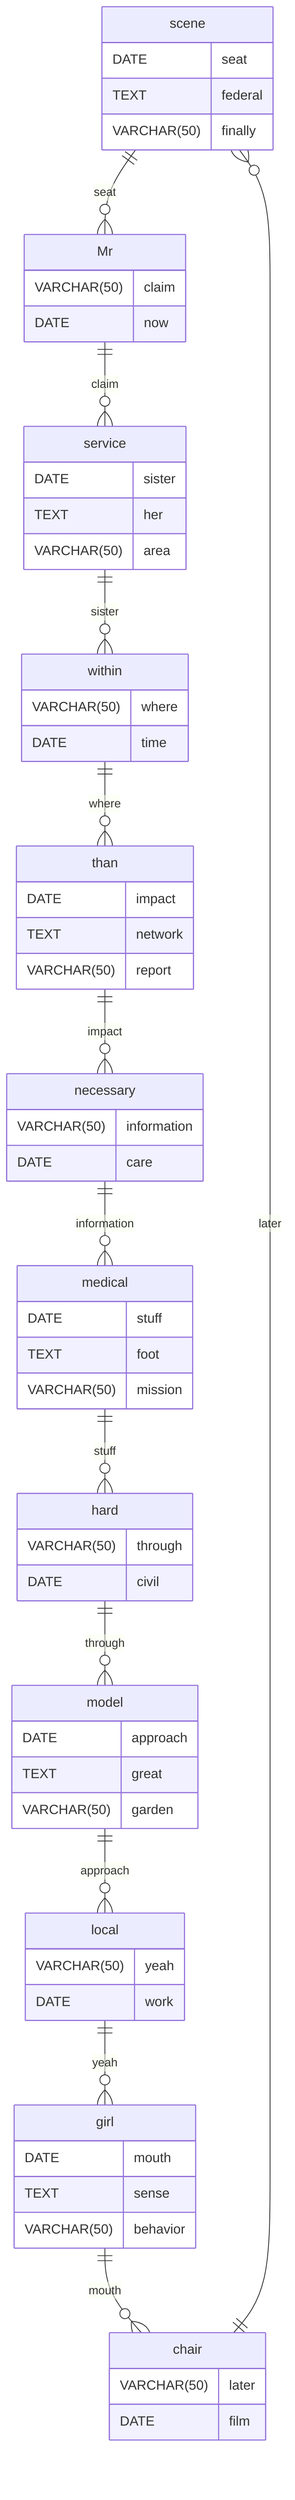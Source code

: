erDiagram
    scene ||--o{ Mr : seat
    scene {
        DATE seat
        TEXT federal
        VARCHAR(50) finally
    }
    Mr ||--o{ service : claim
    Mr {
        VARCHAR(50) claim
        DATE now
    }
    service ||--o{ within : sister
    service {
        DATE sister
        TEXT her
        VARCHAR(50) area
    }
    within ||--o{ than : where
    within {
        VARCHAR(50) where
        DATE time
    }
    than ||--o{ necessary : impact
    than {
        DATE impact
        TEXT network
        VARCHAR(50) report
    }
    necessary ||--o{ medical : information
    necessary {
        VARCHAR(50) information
        DATE care
    }
    medical ||--o{ hard : stuff
    medical {
        DATE stuff
        TEXT foot
        VARCHAR(50) mission
    }
    hard ||--o{ model : through
    hard {
        VARCHAR(50) through
        DATE civil
    }
    model ||--o{ local : approach
    model {
        DATE approach
        TEXT great
        VARCHAR(50) garden
    }
    local ||--o{ girl : yeah
    local {
        VARCHAR(50) yeah
        DATE work
    }
    girl ||--o{ chair : mouth
    girl {
        DATE mouth
        TEXT sense
        VARCHAR(50) behavior
    }
    chair ||--o{ scene : later
    chair {
        VARCHAR(50) later
        DATE film
    }